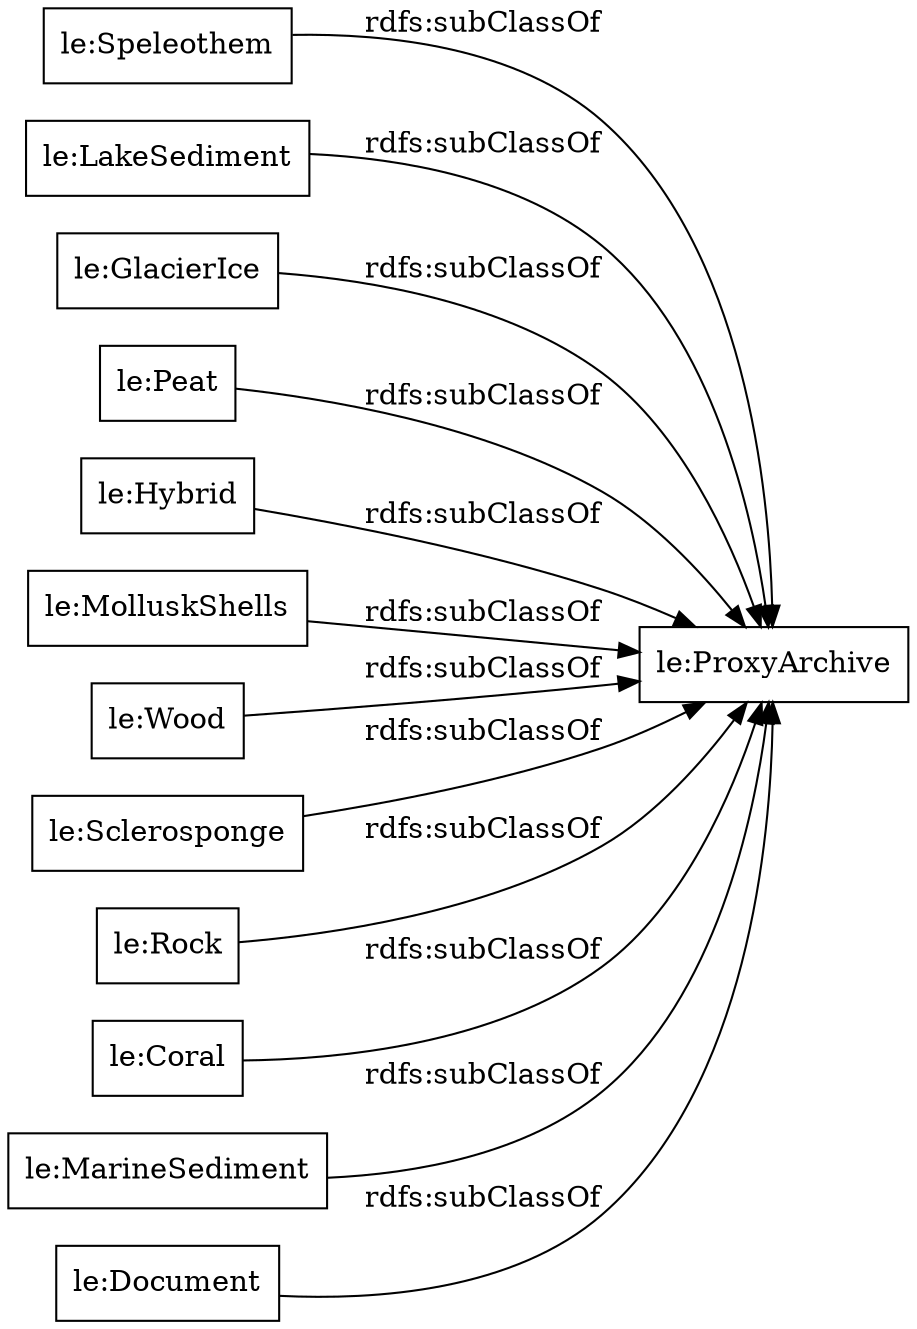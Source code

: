 digraph ar2dtool_diagram { 
rankdir=LR;
size="1000"
node [shape = rectangle, color="black"]; "le:Speleothem" "le:LakeSediment" "le:GlacierIce" "le:Peat" "le:Hybrid" "le:ProxyArchive" "le:MolluskShells" "le:Wood" "le:Sclerosponge" "le:Rock" "le:Coral" "le:MarineSediment" "le:Document" ; /*classes style*/
	"le:Rock" -> "le:ProxyArchive" [ label = "rdfs:subClassOf" ];
	"le:Document" -> "le:ProxyArchive" [ label = "rdfs:subClassOf" ];
	"le:Sclerosponge" -> "le:ProxyArchive" [ label = "rdfs:subClassOf" ];
	"le:Wood" -> "le:ProxyArchive" [ label = "rdfs:subClassOf" ];
	"le:Speleothem" -> "le:ProxyArchive" [ label = "rdfs:subClassOf" ];
	"le:GlacierIce" -> "le:ProxyArchive" [ label = "rdfs:subClassOf" ];
	"le:LakeSediment" -> "le:ProxyArchive" [ label = "rdfs:subClassOf" ];
	"le:MolluskShells" -> "le:ProxyArchive" [ label = "rdfs:subClassOf" ];
	"le:Coral" -> "le:ProxyArchive" [ label = "rdfs:subClassOf" ];
	"le:MarineSediment" -> "le:ProxyArchive" [ label = "rdfs:subClassOf" ];
	"le:Peat" -> "le:ProxyArchive" [ label = "rdfs:subClassOf" ];
	"le:Hybrid" -> "le:ProxyArchive" [ label = "rdfs:subClassOf" ];

}

